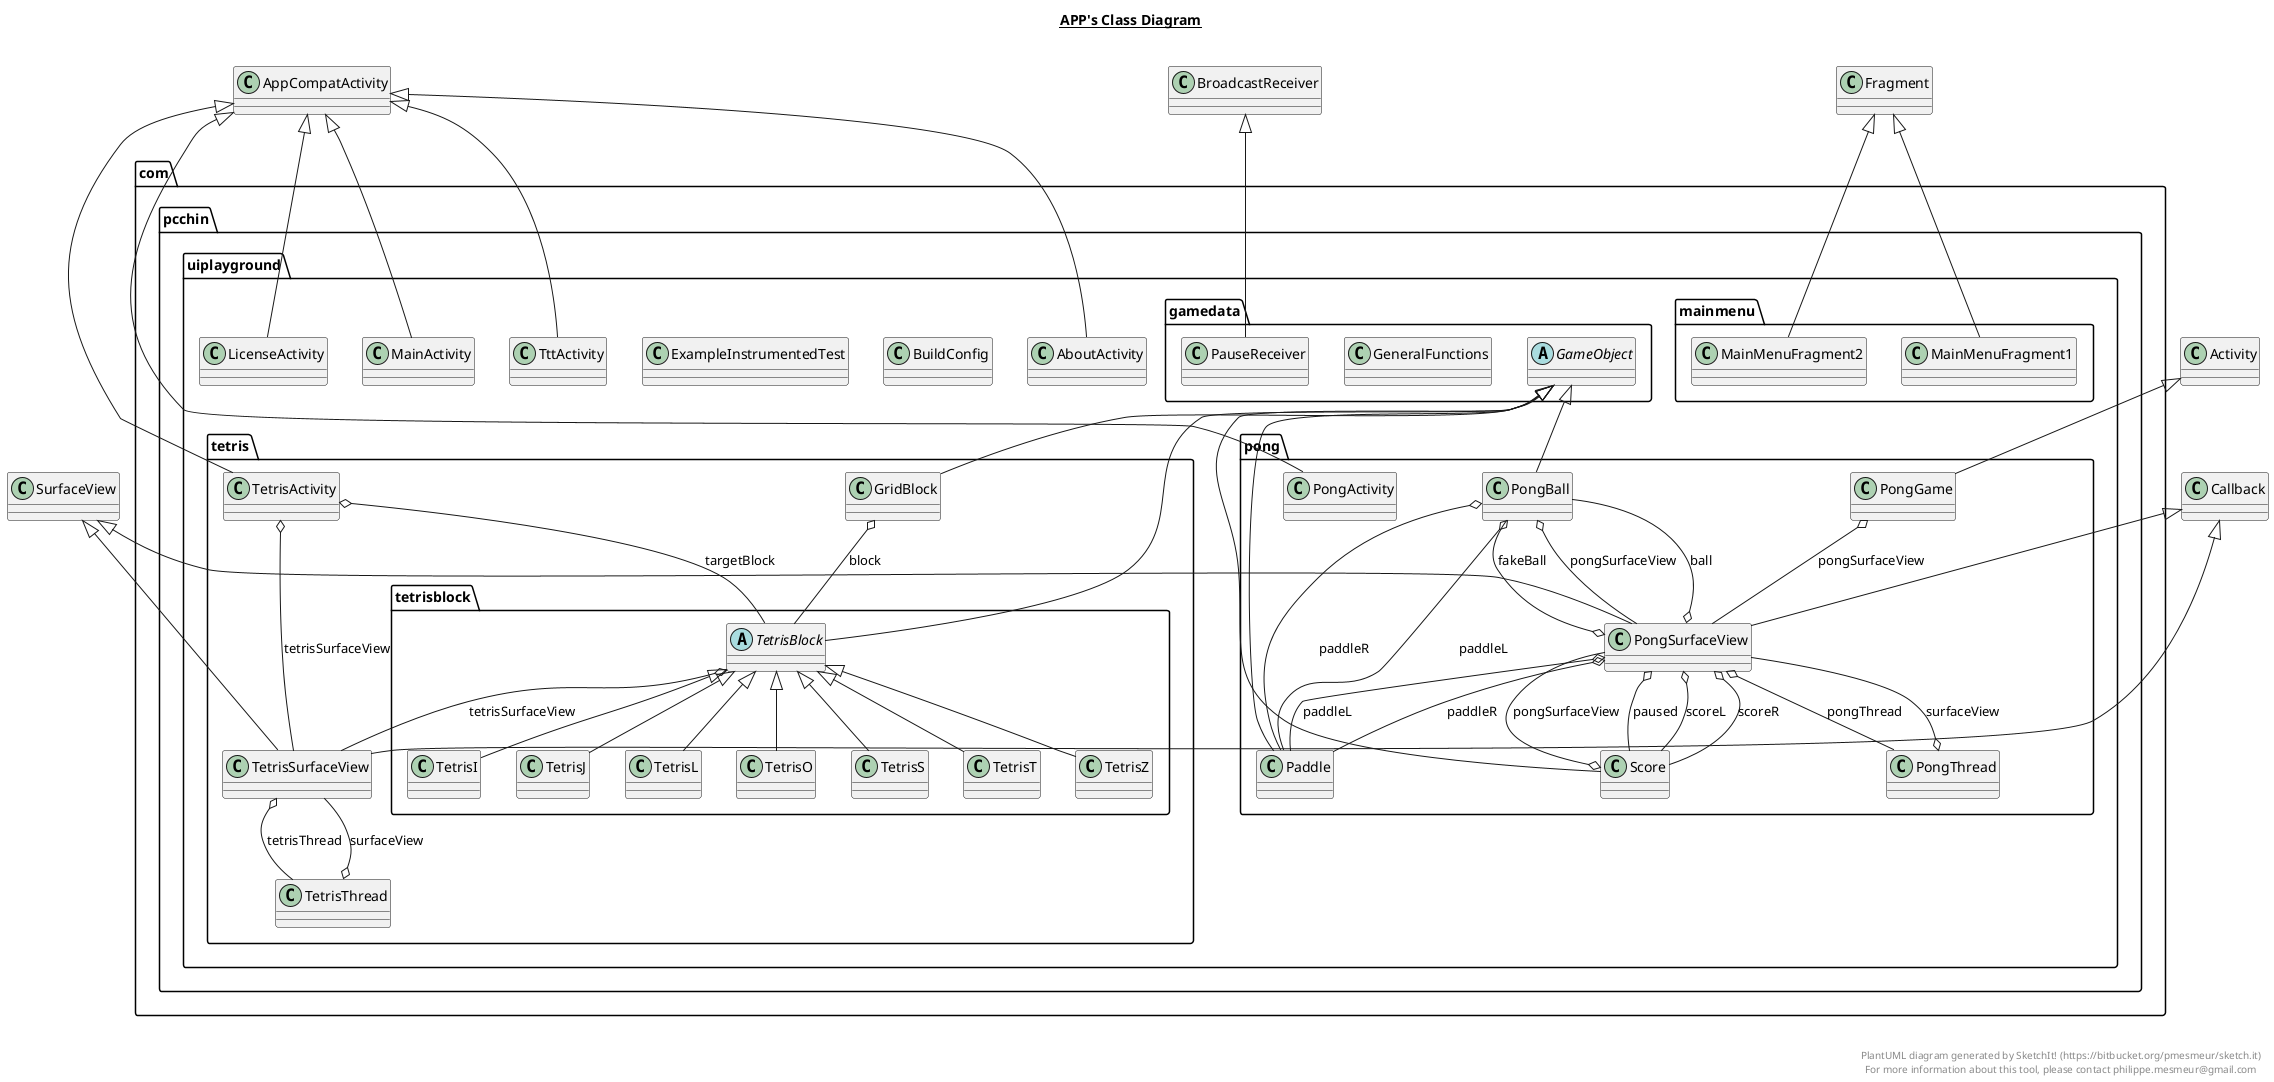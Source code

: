@startuml

title __APP's Class Diagram__\n

  package com.pcchin.uiplayground {
    class AboutActivity {
    }
  }
  

  package com.pcchin.uiplayground {
    class BuildConfig {
    }
  }
  

  package com.pcchin.uiplayground {
    class ExampleInstrumentedTest {
    }
  }
  

  package com.pcchin.uiplayground {
    package com.pcchin.uiplayground.gamedata {
      abstract class GameObject {
      }
    }
  }
  

  package com.pcchin.uiplayground {
    package com.pcchin.uiplayground.gamedata {
      class GeneralFunctions {
      }
    }
  }
  

  package com.pcchin.uiplayground {
    package com.pcchin.uiplayground.tetris {
      class GridBlock {
      }
    }
  }
  

  package com.pcchin.uiplayground {
    class LicenseActivity {
    }
  }
  

  package com.pcchin.uiplayground {
    class MainActivity {
    }
  }
  

  package com.pcchin.uiplayground {
    package com.pcchin.uiplayground.mainmenu {
      class MainMenuFragment1 {
      }
    }
  }
  

  package com.pcchin.uiplayground {
    package com.pcchin.uiplayground.mainmenu {
      class MainMenuFragment2 {
      }
    }
  }
  

  package com.pcchin.uiplayground {
    package com.pcchin.uiplayground.pong {
      class Paddle {
      }
    }
  }
  

  package com.pcchin.uiplayground {
    package com.pcchin.uiplayground.gamedata {
      class PauseReceiver {
      }
    }
  }
  

  package com.pcchin.uiplayground {
    package com.pcchin.uiplayground.pong {
      class PongActivity {
      }
    }
  }
  

  package com.pcchin.uiplayground {
    package com.pcchin.uiplayground.pong {
      class PongBall {
      }
    }
  }
  

  package com.pcchin.uiplayground {
    package com.pcchin.uiplayground.pong {
      class PongGame {
      }
    }
  }
  

  package com.pcchin.uiplayground {
    package com.pcchin.uiplayground.pong {
      class PongSurfaceView {
      }
    }
  }
  

  package com.pcchin.uiplayground {
    package com.pcchin.uiplayground.pong {
      class PongThread {
      }
    }
  }
  

  package com.pcchin.uiplayground {
    package com.pcchin.uiplayground.pong {
      class Score {
      }
    }
  }
  

  package com.pcchin.uiplayground {
    package com.pcchin.uiplayground.tetris {
      class TetrisActivity {
      }
    }
  }
  

  package com.pcchin.uiplayground {
    package com.pcchin.uiplayground.tetris {
      package com.pcchin.uiplayground.tetris.tetrisblock {
        abstract class TetrisBlock {
        }
      }
    }
  }
  

  package com.pcchin.uiplayground {
    package com.pcchin.uiplayground.tetris {
      package com.pcchin.uiplayground.tetris.tetrisblock {
        class TetrisI {
        }
      }
    }
  }
  

  package com.pcchin.uiplayground {
    package com.pcchin.uiplayground.tetris {
      package com.pcchin.uiplayground.tetris.tetrisblock {
        class TetrisJ {
        }
      }
    }
  }
  

  package com.pcchin.uiplayground {
    package com.pcchin.uiplayground.tetris {
      package com.pcchin.uiplayground.tetris.tetrisblock {
        class TetrisL {
        }
      }
    }
  }
  

  package com.pcchin.uiplayground {
    package com.pcchin.uiplayground.tetris {
      package com.pcchin.uiplayground.tetris.tetrisblock {
        class TetrisO {
        }
      }
    }
  }
  

  package com.pcchin.uiplayground {
    package com.pcchin.uiplayground.tetris {
      package com.pcchin.uiplayground.tetris.tetrisblock {
        class TetrisS {
        }
      }
    }
  }
  

  package com.pcchin.uiplayground {
    package com.pcchin.uiplayground.tetris {
      class TetrisSurfaceView {
      }
    }
  }
  

  package com.pcchin.uiplayground {
    package com.pcchin.uiplayground.tetris {
      package com.pcchin.uiplayground.tetris.tetrisblock {
        class TetrisT {
        }
      }
    }
  }
  

  package com.pcchin.uiplayground {
    package com.pcchin.uiplayground.tetris {
      class TetrisThread {
      }
    }
  }
  

  package com.pcchin.uiplayground {
    package com.pcchin.uiplayground.tetris {
      package com.pcchin.uiplayground.tetris.tetrisblock {
        class TetrisZ {
        }
      }
    }
  }
  

  package com.pcchin.uiplayground {
    class TttActivity {
    }
  }
  

  AboutActivity -up-|> AppCompatActivity
  GridBlock -up-|> GameObject
  GridBlock o-- TetrisBlock : block
  LicenseActivity -up-|> AppCompatActivity
  MainActivity -up-|> AppCompatActivity
  MainMenuFragment1 -up-|> Fragment
  MainMenuFragment2 -up-|> Fragment
  Paddle -up-|> GameObject
  PauseReceiver -up-|> BroadcastReceiver
  PongActivity -up-|> AppCompatActivity
  PongBall -up-|> GameObject
  PongBall o-- Paddle : paddleL
  PongBall o-- Paddle : paddleR
  PongBall o-- PongSurfaceView : pongSurfaceView
  PongGame -up-|> Activity
  PongGame o-- PongSurfaceView : pongSurfaceView
  PongSurfaceView -up-|> Callback
  PongSurfaceView -up-|> SurfaceView
  PongSurfaceView o-- PongThread : pongThread
  PongSurfaceView o-- Paddle : paddleL
  PongSurfaceView o-- Paddle : paddleR
  PongSurfaceView o-- PongBall : ball
  PongSurfaceView o-- PongBall : fakeBall
  PongSurfaceView o-- Score : paused
  PongSurfaceView o-- Score : scoreL
  PongSurfaceView o-- Score : scoreR
  PongThread o-- PongSurfaceView : surfaceView
  Score -up-|> GameObject
  Score o-- PongSurfaceView : pongSurfaceView
  TetrisActivity -up-|> AppCompatActivity
  TetrisActivity o-- TetrisSurfaceView : tetrisSurfaceView
  TetrisActivity o-- TetrisBlock : targetBlock
  TetrisBlock -up-|> GameObject
  TetrisBlock o-- TetrisSurfaceView : tetrisSurfaceView
  TetrisI -up-|> TetrisBlock
  TetrisJ -up-|> TetrisBlock
  TetrisL -up-|> TetrisBlock
  TetrisO -up-|> TetrisBlock
  TetrisS -up-|> TetrisBlock
  TetrisSurfaceView -up-|> Callback
  TetrisSurfaceView -up-|> SurfaceView
  TetrisSurfaceView o-- TetrisThread : tetrisThread
  TetrisT -up-|> TetrisBlock
  TetrisThread o-- TetrisSurfaceView : surfaceView
  TetrisZ -up-|> TetrisBlock
  TttActivity -up-|> AppCompatActivity


right footer


PlantUML diagram generated by SketchIt! (https://bitbucket.org/pmesmeur/sketch.it)
For more information about this tool, please contact philippe.mesmeur@gmail.com
endfooter

@enduml
